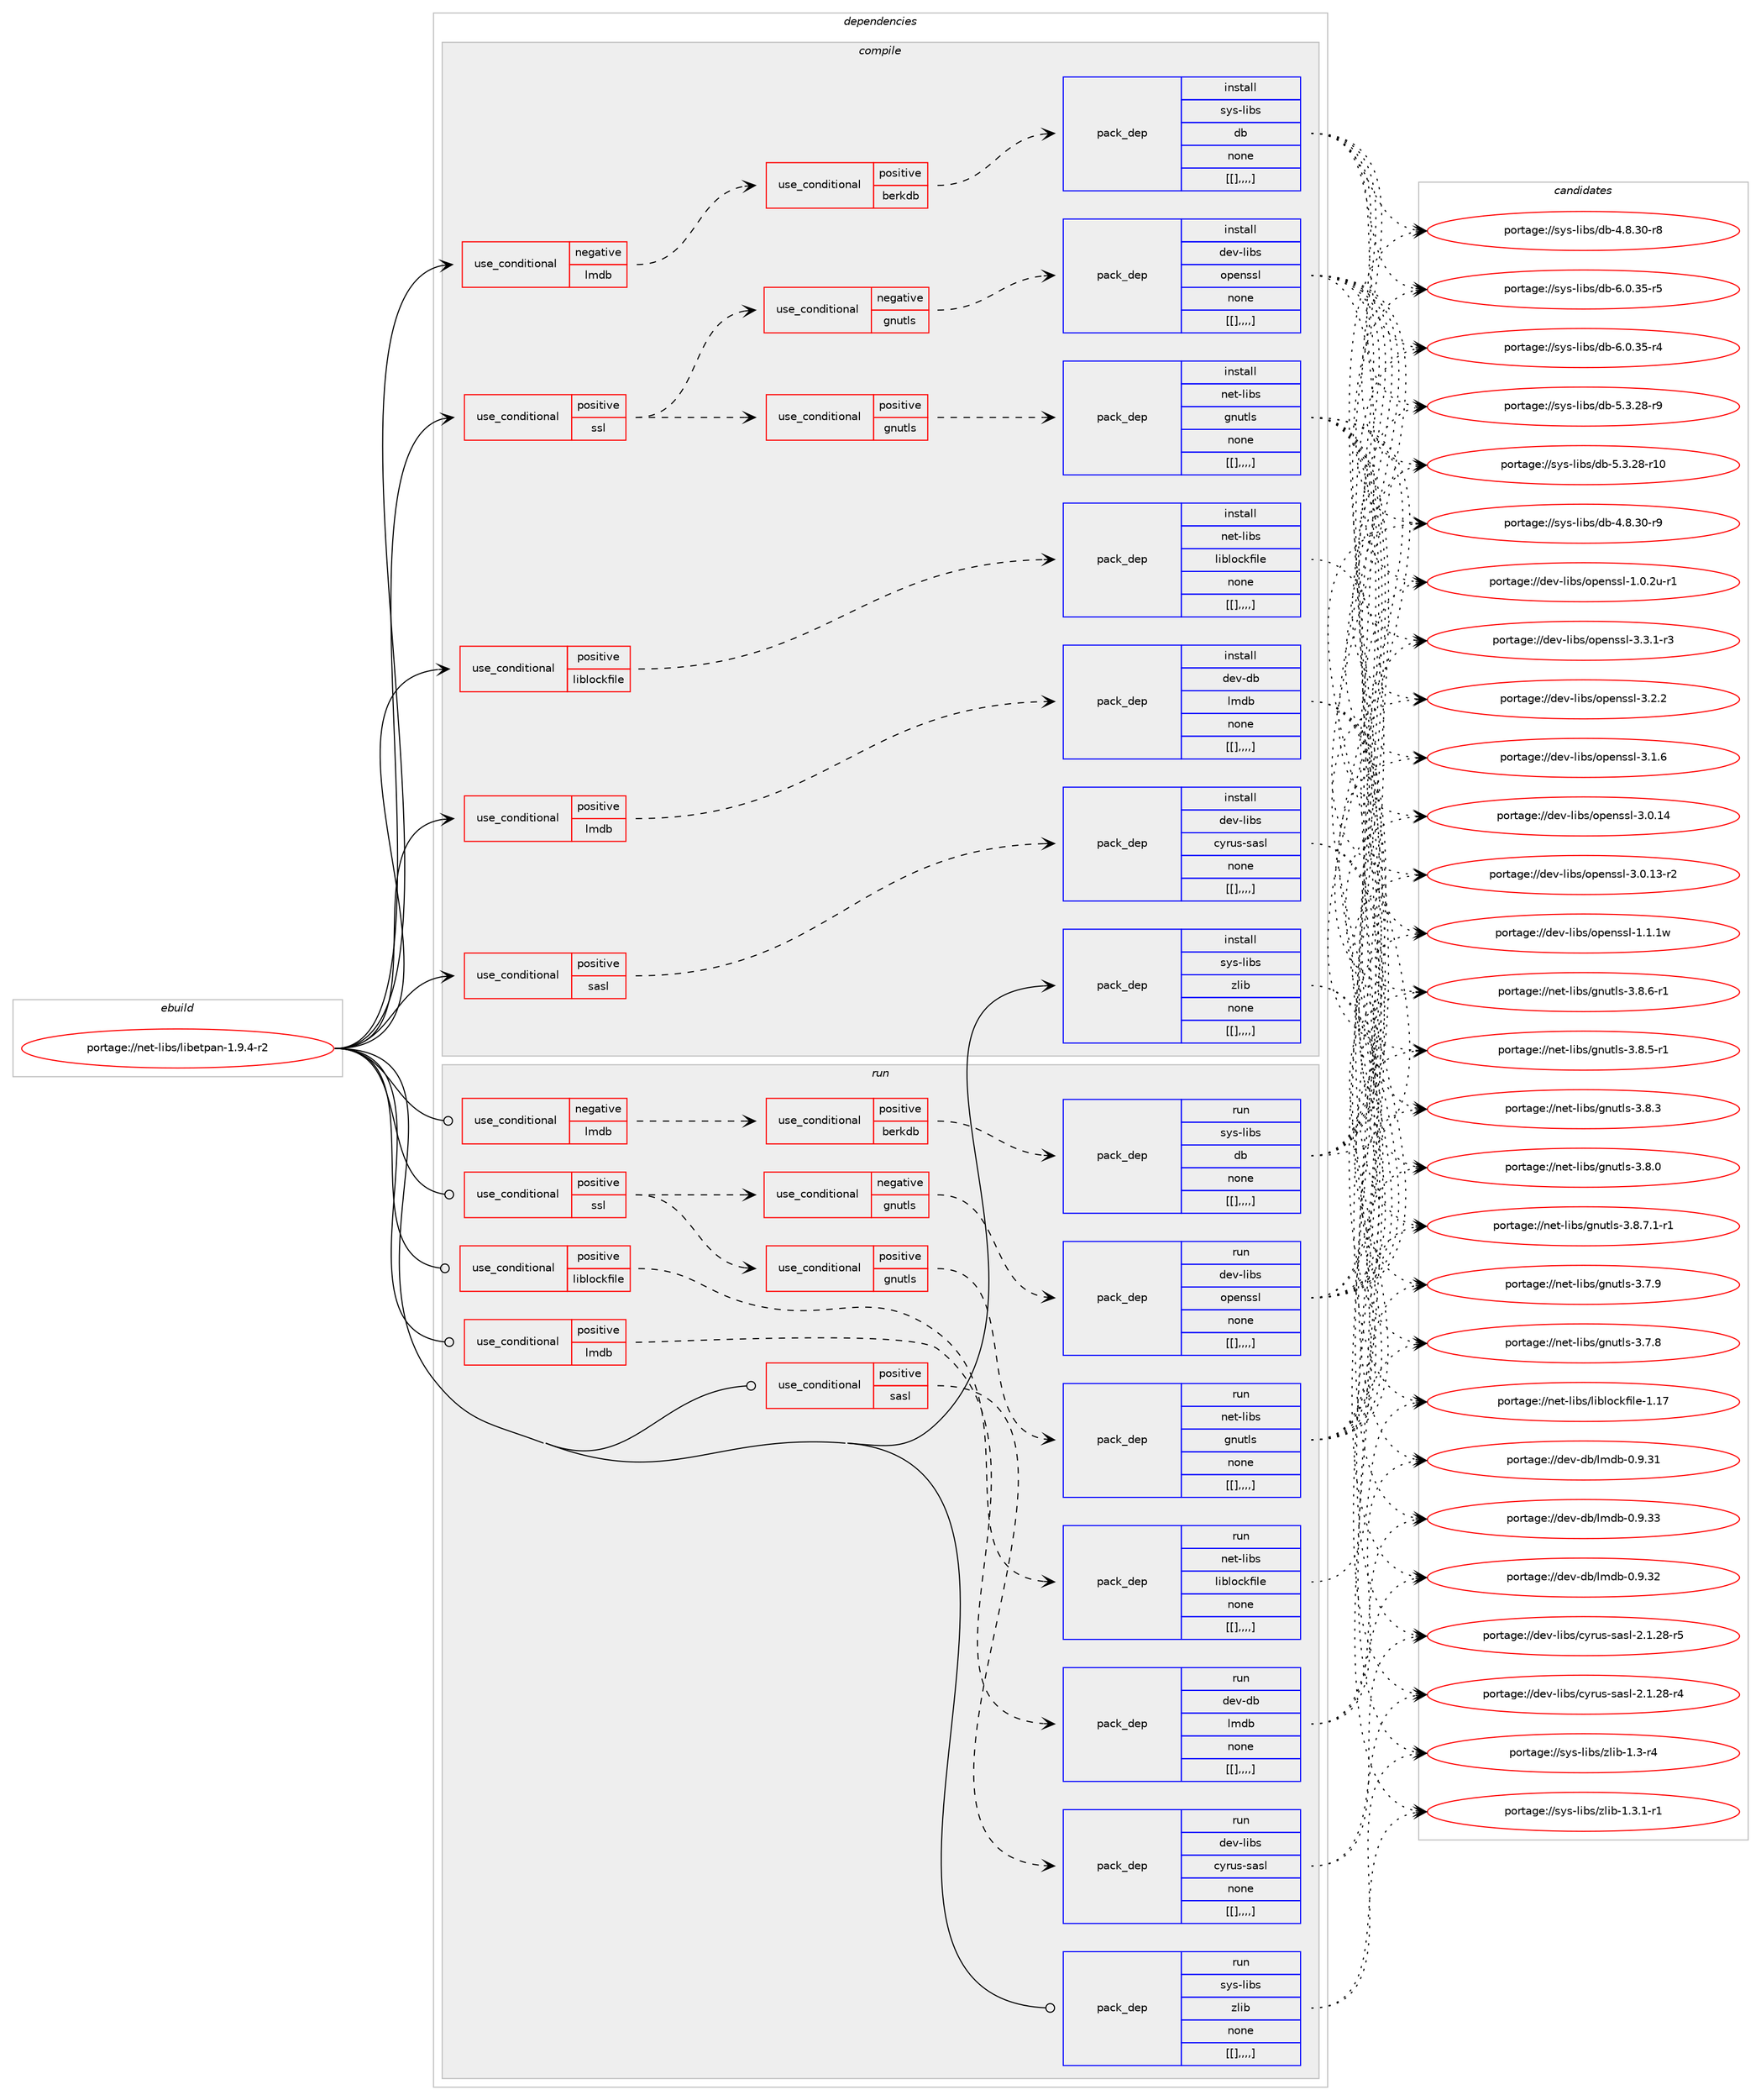 digraph prolog {

# *************
# Graph options
# *************

newrank=true;
concentrate=true;
compound=true;
graph [rankdir=LR,fontname=Helvetica,fontsize=10,ranksep=1.5];#, ranksep=2.5, nodesep=0.2];
edge  [arrowhead=vee];
node  [fontname=Helvetica,fontsize=10];

# **********
# The ebuild
# **********

subgraph cluster_leftcol {
color=gray;
label=<<i>ebuild</i>>;
id [label="portage://net-libs/libetpan-1.9.4-r2", color=red, width=4, href="../net-libs/libetpan-1.9.4-r2.svg"];
}

# ****************
# The dependencies
# ****************

subgraph cluster_midcol {
color=gray;
label=<<i>dependencies</i>>;
subgraph cluster_compile {
fillcolor="#eeeeee";
style=filled;
label=<<i>compile</i>>;
subgraph cond98489 {
dependency378314 [label=<<TABLE BORDER="0" CELLBORDER="1" CELLSPACING="0" CELLPADDING="4"><TR><TD ROWSPAN="3" CELLPADDING="10">use_conditional</TD></TR><TR><TD>negative</TD></TR><TR><TD>lmdb</TD></TR></TABLE>>, shape=none, color=red];
subgraph cond98490 {
dependency378315 [label=<<TABLE BORDER="0" CELLBORDER="1" CELLSPACING="0" CELLPADDING="4"><TR><TD ROWSPAN="3" CELLPADDING="10">use_conditional</TD></TR><TR><TD>positive</TD></TR><TR><TD>berkdb</TD></TR></TABLE>>, shape=none, color=red];
subgraph pack277011 {
dependency378316 [label=<<TABLE BORDER="0" CELLBORDER="1" CELLSPACING="0" CELLPADDING="4" WIDTH="220"><TR><TD ROWSPAN="6" CELLPADDING="30">pack_dep</TD></TR><TR><TD WIDTH="110">install</TD></TR><TR><TD>sys-libs</TD></TR><TR><TD>db</TD></TR><TR><TD>none</TD></TR><TR><TD>[[],,,,]</TD></TR></TABLE>>, shape=none, color=blue];
}
dependency378315:e -> dependency378316:w [weight=20,style="dashed",arrowhead="vee"];
}
dependency378314:e -> dependency378315:w [weight=20,style="dashed",arrowhead="vee"];
}
id:e -> dependency378314:w [weight=20,style="solid",arrowhead="vee"];
subgraph cond98491 {
dependency378317 [label=<<TABLE BORDER="0" CELLBORDER="1" CELLSPACING="0" CELLPADDING="4"><TR><TD ROWSPAN="3" CELLPADDING="10">use_conditional</TD></TR><TR><TD>positive</TD></TR><TR><TD>liblockfile</TD></TR></TABLE>>, shape=none, color=red];
subgraph pack277012 {
dependency378318 [label=<<TABLE BORDER="0" CELLBORDER="1" CELLSPACING="0" CELLPADDING="4" WIDTH="220"><TR><TD ROWSPAN="6" CELLPADDING="30">pack_dep</TD></TR><TR><TD WIDTH="110">install</TD></TR><TR><TD>net-libs</TD></TR><TR><TD>liblockfile</TD></TR><TR><TD>none</TD></TR><TR><TD>[[],,,,]</TD></TR></TABLE>>, shape=none, color=blue];
}
dependency378317:e -> dependency378318:w [weight=20,style="dashed",arrowhead="vee"];
}
id:e -> dependency378317:w [weight=20,style="solid",arrowhead="vee"];
subgraph cond98492 {
dependency378319 [label=<<TABLE BORDER="0" CELLBORDER="1" CELLSPACING="0" CELLPADDING="4"><TR><TD ROWSPAN="3" CELLPADDING="10">use_conditional</TD></TR><TR><TD>positive</TD></TR><TR><TD>lmdb</TD></TR></TABLE>>, shape=none, color=red];
subgraph pack277013 {
dependency378320 [label=<<TABLE BORDER="0" CELLBORDER="1" CELLSPACING="0" CELLPADDING="4" WIDTH="220"><TR><TD ROWSPAN="6" CELLPADDING="30">pack_dep</TD></TR><TR><TD WIDTH="110">install</TD></TR><TR><TD>dev-db</TD></TR><TR><TD>lmdb</TD></TR><TR><TD>none</TD></TR><TR><TD>[[],,,,]</TD></TR></TABLE>>, shape=none, color=blue];
}
dependency378319:e -> dependency378320:w [weight=20,style="dashed",arrowhead="vee"];
}
id:e -> dependency378319:w [weight=20,style="solid",arrowhead="vee"];
subgraph cond98493 {
dependency378321 [label=<<TABLE BORDER="0" CELLBORDER="1" CELLSPACING="0" CELLPADDING="4"><TR><TD ROWSPAN="3" CELLPADDING="10">use_conditional</TD></TR><TR><TD>positive</TD></TR><TR><TD>sasl</TD></TR></TABLE>>, shape=none, color=red];
subgraph pack277014 {
dependency378322 [label=<<TABLE BORDER="0" CELLBORDER="1" CELLSPACING="0" CELLPADDING="4" WIDTH="220"><TR><TD ROWSPAN="6" CELLPADDING="30">pack_dep</TD></TR><TR><TD WIDTH="110">install</TD></TR><TR><TD>dev-libs</TD></TR><TR><TD>cyrus-sasl</TD></TR><TR><TD>none</TD></TR><TR><TD>[[],,,,]</TD></TR></TABLE>>, shape=none, color=blue];
}
dependency378321:e -> dependency378322:w [weight=20,style="dashed",arrowhead="vee"];
}
id:e -> dependency378321:w [weight=20,style="solid",arrowhead="vee"];
subgraph cond98494 {
dependency378323 [label=<<TABLE BORDER="0" CELLBORDER="1" CELLSPACING="0" CELLPADDING="4"><TR><TD ROWSPAN="3" CELLPADDING="10">use_conditional</TD></TR><TR><TD>positive</TD></TR><TR><TD>ssl</TD></TR></TABLE>>, shape=none, color=red];
subgraph cond98495 {
dependency378324 [label=<<TABLE BORDER="0" CELLBORDER="1" CELLSPACING="0" CELLPADDING="4"><TR><TD ROWSPAN="3" CELLPADDING="10">use_conditional</TD></TR><TR><TD>positive</TD></TR><TR><TD>gnutls</TD></TR></TABLE>>, shape=none, color=red];
subgraph pack277015 {
dependency378325 [label=<<TABLE BORDER="0" CELLBORDER="1" CELLSPACING="0" CELLPADDING="4" WIDTH="220"><TR><TD ROWSPAN="6" CELLPADDING="30">pack_dep</TD></TR><TR><TD WIDTH="110">install</TD></TR><TR><TD>net-libs</TD></TR><TR><TD>gnutls</TD></TR><TR><TD>none</TD></TR><TR><TD>[[],,,,]</TD></TR></TABLE>>, shape=none, color=blue];
}
dependency378324:e -> dependency378325:w [weight=20,style="dashed",arrowhead="vee"];
}
dependency378323:e -> dependency378324:w [weight=20,style="dashed",arrowhead="vee"];
subgraph cond98496 {
dependency378326 [label=<<TABLE BORDER="0" CELLBORDER="1" CELLSPACING="0" CELLPADDING="4"><TR><TD ROWSPAN="3" CELLPADDING="10">use_conditional</TD></TR><TR><TD>negative</TD></TR><TR><TD>gnutls</TD></TR></TABLE>>, shape=none, color=red];
subgraph pack277016 {
dependency378327 [label=<<TABLE BORDER="0" CELLBORDER="1" CELLSPACING="0" CELLPADDING="4" WIDTH="220"><TR><TD ROWSPAN="6" CELLPADDING="30">pack_dep</TD></TR><TR><TD WIDTH="110">install</TD></TR><TR><TD>dev-libs</TD></TR><TR><TD>openssl</TD></TR><TR><TD>none</TD></TR><TR><TD>[[],,,,]</TD></TR></TABLE>>, shape=none, color=blue];
}
dependency378326:e -> dependency378327:w [weight=20,style="dashed",arrowhead="vee"];
}
dependency378323:e -> dependency378326:w [weight=20,style="dashed",arrowhead="vee"];
}
id:e -> dependency378323:w [weight=20,style="solid",arrowhead="vee"];
subgraph pack277017 {
dependency378328 [label=<<TABLE BORDER="0" CELLBORDER="1" CELLSPACING="0" CELLPADDING="4" WIDTH="220"><TR><TD ROWSPAN="6" CELLPADDING="30">pack_dep</TD></TR><TR><TD WIDTH="110">install</TD></TR><TR><TD>sys-libs</TD></TR><TR><TD>zlib</TD></TR><TR><TD>none</TD></TR><TR><TD>[[],,,,]</TD></TR></TABLE>>, shape=none, color=blue];
}
id:e -> dependency378328:w [weight=20,style="solid",arrowhead="vee"];
}
subgraph cluster_compileandrun {
fillcolor="#eeeeee";
style=filled;
label=<<i>compile and run</i>>;
}
subgraph cluster_run {
fillcolor="#eeeeee";
style=filled;
label=<<i>run</i>>;
subgraph cond98497 {
dependency378329 [label=<<TABLE BORDER="0" CELLBORDER="1" CELLSPACING="0" CELLPADDING="4"><TR><TD ROWSPAN="3" CELLPADDING="10">use_conditional</TD></TR><TR><TD>negative</TD></TR><TR><TD>lmdb</TD></TR></TABLE>>, shape=none, color=red];
subgraph cond98498 {
dependency378330 [label=<<TABLE BORDER="0" CELLBORDER="1" CELLSPACING="0" CELLPADDING="4"><TR><TD ROWSPAN="3" CELLPADDING="10">use_conditional</TD></TR><TR><TD>positive</TD></TR><TR><TD>berkdb</TD></TR></TABLE>>, shape=none, color=red];
subgraph pack277018 {
dependency378331 [label=<<TABLE BORDER="0" CELLBORDER="1" CELLSPACING="0" CELLPADDING="4" WIDTH="220"><TR><TD ROWSPAN="6" CELLPADDING="30">pack_dep</TD></TR><TR><TD WIDTH="110">run</TD></TR><TR><TD>sys-libs</TD></TR><TR><TD>db</TD></TR><TR><TD>none</TD></TR><TR><TD>[[],,,,]</TD></TR></TABLE>>, shape=none, color=blue];
}
dependency378330:e -> dependency378331:w [weight=20,style="dashed",arrowhead="vee"];
}
dependency378329:e -> dependency378330:w [weight=20,style="dashed",arrowhead="vee"];
}
id:e -> dependency378329:w [weight=20,style="solid",arrowhead="odot"];
subgraph cond98499 {
dependency378332 [label=<<TABLE BORDER="0" CELLBORDER="1" CELLSPACING="0" CELLPADDING="4"><TR><TD ROWSPAN="3" CELLPADDING="10">use_conditional</TD></TR><TR><TD>positive</TD></TR><TR><TD>liblockfile</TD></TR></TABLE>>, shape=none, color=red];
subgraph pack277019 {
dependency378333 [label=<<TABLE BORDER="0" CELLBORDER="1" CELLSPACING="0" CELLPADDING="4" WIDTH="220"><TR><TD ROWSPAN="6" CELLPADDING="30">pack_dep</TD></TR><TR><TD WIDTH="110">run</TD></TR><TR><TD>net-libs</TD></TR><TR><TD>liblockfile</TD></TR><TR><TD>none</TD></TR><TR><TD>[[],,,,]</TD></TR></TABLE>>, shape=none, color=blue];
}
dependency378332:e -> dependency378333:w [weight=20,style="dashed",arrowhead="vee"];
}
id:e -> dependency378332:w [weight=20,style="solid",arrowhead="odot"];
subgraph cond98500 {
dependency378334 [label=<<TABLE BORDER="0" CELLBORDER="1" CELLSPACING="0" CELLPADDING="4"><TR><TD ROWSPAN="3" CELLPADDING="10">use_conditional</TD></TR><TR><TD>positive</TD></TR><TR><TD>lmdb</TD></TR></TABLE>>, shape=none, color=red];
subgraph pack277020 {
dependency378335 [label=<<TABLE BORDER="0" CELLBORDER="1" CELLSPACING="0" CELLPADDING="4" WIDTH="220"><TR><TD ROWSPAN="6" CELLPADDING="30">pack_dep</TD></TR><TR><TD WIDTH="110">run</TD></TR><TR><TD>dev-db</TD></TR><TR><TD>lmdb</TD></TR><TR><TD>none</TD></TR><TR><TD>[[],,,,]</TD></TR></TABLE>>, shape=none, color=blue];
}
dependency378334:e -> dependency378335:w [weight=20,style="dashed",arrowhead="vee"];
}
id:e -> dependency378334:w [weight=20,style="solid",arrowhead="odot"];
subgraph cond98501 {
dependency378336 [label=<<TABLE BORDER="0" CELLBORDER="1" CELLSPACING="0" CELLPADDING="4"><TR><TD ROWSPAN="3" CELLPADDING="10">use_conditional</TD></TR><TR><TD>positive</TD></TR><TR><TD>sasl</TD></TR></TABLE>>, shape=none, color=red];
subgraph pack277021 {
dependency378337 [label=<<TABLE BORDER="0" CELLBORDER="1" CELLSPACING="0" CELLPADDING="4" WIDTH="220"><TR><TD ROWSPAN="6" CELLPADDING="30">pack_dep</TD></TR><TR><TD WIDTH="110">run</TD></TR><TR><TD>dev-libs</TD></TR><TR><TD>cyrus-sasl</TD></TR><TR><TD>none</TD></TR><TR><TD>[[],,,,]</TD></TR></TABLE>>, shape=none, color=blue];
}
dependency378336:e -> dependency378337:w [weight=20,style="dashed",arrowhead="vee"];
}
id:e -> dependency378336:w [weight=20,style="solid",arrowhead="odot"];
subgraph cond98502 {
dependency378338 [label=<<TABLE BORDER="0" CELLBORDER="1" CELLSPACING="0" CELLPADDING="4"><TR><TD ROWSPAN="3" CELLPADDING="10">use_conditional</TD></TR><TR><TD>positive</TD></TR><TR><TD>ssl</TD></TR></TABLE>>, shape=none, color=red];
subgraph cond98503 {
dependency378339 [label=<<TABLE BORDER="0" CELLBORDER="1" CELLSPACING="0" CELLPADDING="4"><TR><TD ROWSPAN="3" CELLPADDING="10">use_conditional</TD></TR><TR><TD>positive</TD></TR><TR><TD>gnutls</TD></TR></TABLE>>, shape=none, color=red];
subgraph pack277022 {
dependency378340 [label=<<TABLE BORDER="0" CELLBORDER="1" CELLSPACING="0" CELLPADDING="4" WIDTH="220"><TR><TD ROWSPAN="6" CELLPADDING="30">pack_dep</TD></TR><TR><TD WIDTH="110">run</TD></TR><TR><TD>net-libs</TD></TR><TR><TD>gnutls</TD></TR><TR><TD>none</TD></TR><TR><TD>[[],,,,]</TD></TR></TABLE>>, shape=none, color=blue];
}
dependency378339:e -> dependency378340:w [weight=20,style="dashed",arrowhead="vee"];
}
dependency378338:e -> dependency378339:w [weight=20,style="dashed",arrowhead="vee"];
subgraph cond98504 {
dependency378341 [label=<<TABLE BORDER="0" CELLBORDER="1" CELLSPACING="0" CELLPADDING="4"><TR><TD ROWSPAN="3" CELLPADDING="10">use_conditional</TD></TR><TR><TD>negative</TD></TR><TR><TD>gnutls</TD></TR></TABLE>>, shape=none, color=red];
subgraph pack277023 {
dependency378342 [label=<<TABLE BORDER="0" CELLBORDER="1" CELLSPACING="0" CELLPADDING="4" WIDTH="220"><TR><TD ROWSPAN="6" CELLPADDING="30">pack_dep</TD></TR><TR><TD WIDTH="110">run</TD></TR><TR><TD>dev-libs</TD></TR><TR><TD>openssl</TD></TR><TR><TD>none</TD></TR><TR><TD>[[],,,,]</TD></TR></TABLE>>, shape=none, color=blue];
}
dependency378341:e -> dependency378342:w [weight=20,style="dashed",arrowhead="vee"];
}
dependency378338:e -> dependency378341:w [weight=20,style="dashed",arrowhead="vee"];
}
id:e -> dependency378338:w [weight=20,style="solid",arrowhead="odot"];
subgraph pack277024 {
dependency378343 [label=<<TABLE BORDER="0" CELLBORDER="1" CELLSPACING="0" CELLPADDING="4" WIDTH="220"><TR><TD ROWSPAN="6" CELLPADDING="30">pack_dep</TD></TR><TR><TD WIDTH="110">run</TD></TR><TR><TD>sys-libs</TD></TR><TR><TD>zlib</TD></TR><TR><TD>none</TD></TR><TR><TD>[[],,,,]</TD></TR></TABLE>>, shape=none, color=blue];
}
id:e -> dependency378343:w [weight=20,style="solid",arrowhead="odot"];
}
}

# **************
# The candidates
# **************

subgraph cluster_choices {
rank=same;
color=gray;
label=<<i>candidates</i>>;

subgraph choice277011 {
color=black;
nodesep=1;
choice11512111545108105981154710098455446484651534511453 [label="portage://sys-libs/db-6.0.35-r5", color=red, width=4,href="../sys-libs/db-6.0.35-r5.svg"];
choice11512111545108105981154710098455446484651534511452 [label="portage://sys-libs/db-6.0.35-r4", color=red, width=4,href="../sys-libs/db-6.0.35-r4.svg"];
choice11512111545108105981154710098455346514650564511457 [label="portage://sys-libs/db-5.3.28-r9", color=red, width=4,href="../sys-libs/db-5.3.28-r9.svg"];
choice1151211154510810598115471009845534651465056451144948 [label="portage://sys-libs/db-5.3.28-r10", color=red, width=4,href="../sys-libs/db-5.3.28-r10.svg"];
choice11512111545108105981154710098455246564651484511457 [label="portage://sys-libs/db-4.8.30-r9", color=red, width=4,href="../sys-libs/db-4.8.30-r9.svg"];
choice11512111545108105981154710098455246564651484511456 [label="portage://sys-libs/db-4.8.30-r8", color=red, width=4,href="../sys-libs/db-4.8.30-r8.svg"];
dependency378316:e -> choice11512111545108105981154710098455446484651534511453:w [style=dotted,weight="100"];
dependency378316:e -> choice11512111545108105981154710098455446484651534511452:w [style=dotted,weight="100"];
dependency378316:e -> choice11512111545108105981154710098455346514650564511457:w [style=dotted,weight="100"];
dependency378316:e -> choice1151211154510810598115471009845534651465056451144948:w [style=dotted,weight="100"];
dependency378316:e -> choice11512111545108105981154710098455246564651484511457:w [style=dotted,weight="100"];
dependency378316:e -> choice11512111545108105981154710098455246564651484511456:w [style=dotted,weight="100"];
}
subgraph choice277012 {
color=black;
nodesep=1;
choice11010111645108105981154710810598108111991071021051081014549464955 [label="portage://net-libs/liblockfile-1.17", color=red, width=4,href="../net-libs/liblockfile-1.17.svg"];
dependency378318:e -> choice11010111645108105981154710810598108111991071021051081014549464955:w [style=dotted,weight="100"];
}
subgraph choice277013 {
color=black;
nodesep=1;
choice1001011184510098471081091009845484657465151 [label="portage://dev-db/lmdb-0.9.33", color=red, width=4,href="../dev-db/lmdb-0.9.33.svg"];
choice1001011184510098471081091009845484657465150 [label="portage://dev-db/lmdb-0.9.32", color=red, width=4,href="../dev-db/lmdb-0.9.32.svg"];
choice1001011184510098471081091009845484657465149 [label="portage://dev-db/lmdb-0.9.31", color=red, width=4,href="../dev-db/lmdb-0.9.31.svg"];
dependency378320:e -> choice1001011184510098471081091009845484657465151:w [style=dotted,weight="100"];
dependency378320:e -> choice1001011184510098471081091009845484657465150:w [style=dotted,weight="100"];
dependency378320:e -> choice1001011184510098471081091009845484657465149:w [style=dotted,weight="100"];
}
subgraph choice277014 {
color=black;
nodesep=1;
choice100101118451081059811547991211141171154511597115108455046494650564511453 [label="portage://dev-libs/cyrus-sasl-2.1.28-r5", color=red, width=4,href="../dev-libs/cyrus-sasl-2.1.28-r5.svg"];
choice100101118451081059811547991211141171154511597115108455046494650564511452 [label="portage://dev-libs/cyrus-sasl-2.1.28-r4", color=red, width=4,href="../dev-libs/cyrus-sasl-2.1.28-r4.svg"];
dependency378322:e -> choice100101118451081059811547991211141171154511597115108455046494650564511453:w [style=dotted,weight="100"];
dependency378322:e -> choice100101118451081059811547991211141171154511597115108455046494650564511452:w [style=dotted,weight="100"];
}
subgraph choice277015 {
color=black;
nodesep=1;
choice11010111645108105981154710311011711610811545514656465546494511449 [label="portage://net-libs/gnutls-3.8.7.1-r1", color=red, width=4,href="../net-libs/gnutls-3.8.7.1-r1.svg"];
choice1101011164510810598115471031101171161081154551465646544511449 [label="portage://net-libs/gnutls-3.8.6-r1", color=red, width=4,href="../net-libs/gnutls-3.8.6-r1.svg"];
choice1101011164510810598115471031101171161081154551465646534511449 [label="portage://net-libs/gnutls-3.8.5-r1", color=red, width=4,href="../net-libs/gnutls-3.8.5-r1.svg"];
choice110101116451081059811547103110117116108115455146564651 [label="portage://net-libs/gnutls-3.8.3", color=red, width=4,href="../net-libs/gnutls-3.8.3.svg"];
choice110101116451081059811547103110117116108115455146564648 [label="portage://net-libs/gnutls-3.8.0", color=red, width=4,href="../net-libs/gnutls-3.8.0.svg"];
choice110101116451081059811547103110117116108115455146554657 [label="portage://net-libs/gnutls-3.7.9", color=red, width=4,href="../net-libs/gnutls-3.7.9.svg"];
choice110101116451081059811547103110117116108115455146554656 [label="portage://net-libs/gnutls-3.7.8", color=red, width=4,href="../net-libs/gnutls-3.7.8.svg"];
dependency378325:e -> choice11010111645108105981154710311011711610811545514656465546494511449:w [style=dotted,weight="100"];
dependency378325:e -> choice1101011164510810598115471031101171161081154551465646544511449:w [style=dotted,weight="100"];
dependency378325:e -> choice1101011164510810598115471031101171161081154551465646534511449:w [style=dotted,weight="100"];
dependency378325:e -> choice110101116451081059811547103110117116108115455146564651:w [style=dotted,weight="100"];
dependency378325:e -> choice110101116451081059811547103110117116108115455146564648:w [style=dotted,weight="100"];
dependency378325:e -> choice110101116451081059811547103110117116108115455146554657:w [style=dotted,weight="100"];
dependency378325:e -> choice110101116451081059811547103110117116108115455146554656:w [style=dotted,weight="100"];
}
subgraph choice277016 {
color=black;
nodesep=1;
choice1001011184510810598115471111121011101151151084551465146494511451 [label="portage://dev-libs/openssl-3.3.1-r3", color=red, width=4,href="../dev-libs/openssl-3.3.1-r3.svg"];
choice100101118451081059811547111112101110115115108455146504650 [label="portage://dev-libs/openssl-3.2.2", color=red, width=4,href="../dev-libs/openssl-3.2.2.svg"];
choice100101118451081059811547111112101110115115108455146494654 [label="portage://dev-libs/openssl-3.1.6", color=red, width=4,href="../dev-libs/openssl-3.1.6.svg"];
choice10010111845108105981154711111210111011511510845514648464952 [label="portage://dev-libs/openssl-3.0.14", color=red, width=4,href="../dev-libs/openssl-3.0.14.svg"];
choice100101118451081059811547111112101110115115108455146484649514511450 [label="portage://dev-libs/openssl-3.0.13-r2", color=red, width=4,href="../dev-libs/openssl-3.0.13-r2.svg"];
choice100101118451081059811547111112101110115115108454946494649119 [label="portage://dev-libs/openssl-1.1.1w", color=red, width=4,href="../dev-libs/openssl-1.1.1w.svg"];
choice1001011184510810598115471111121011101151151084549464846501174511449 [label="portage://dev-libs/openssl-1.0.2u-r1", color=red, width=4,href="../dev-libs/openssl-1.0.2u-r1.svg"];
dependency378327:e -> choice1001011184510810598115471111121011101151151084551465146494511451:w [style=dotted,weight="100"];
dependency378327:e -> choice100101118451081059811547111112101110115115108455146504650:w [style=dotted,weight="100"];
dependency378327:e -> choice100101118451081059811547111112101110115115108455146494654:w [style=dotted,weight="100"];
dependency378327:e -> choice10010111845108105981154711111210111011511510845514648464952:w [style=dotted,weight="100"];
dependency378327:e -> choice100101118451081059811547111112101110115115108455146484649514511450:w [style=dotted,weight="100"];
dependency378327:e -> choice100101118451081059811547111112101110115115108454946494649119:w [style=dotted,weight="100"];
dependency378327:e -> choice1001011184510810598115471111121011101151151084549464846501174511449:w [style=dotted,weight="100"];
}
subgraph choice277017 {
color=black;
nodesep=1;
choice115121115451081059811547122108105984549465146494511449 [label="portage://sys-libs/zlib-1.3.1-r1", color=red, width=4,href="../sys-libs/zlib-1.3.1-r1.svg"];
choice11512111545108105981154712210810598454946514511452 [label="portage://sys-libs/zlib-1.3-r4", color=red, width=4,href="../sys-libs/zlib-1.3-r4.svg"];
dependency378328:e -> choice115121115451081059811547122108105984549465146494511449:w [style=dotted,weight="100"];
dependency378328:e -> choice11512111545108105981154712210810598454946514511452:w [style=dotted,weight="100"];
}
subgraph choice277018 {
color=black;
nodesep=1;
choice11512111545108105981154710098455446484651534511453 [label="portage://sys-libs/db-6.0.35-r5", color=red, width=4,href="../sys-libs/db-6.0.35-r5.svg"];
choice11512111545108105981154710098455446484651534511452 [label="portage://sys-libs/db-6.0.35-r4", color=red, width=4,href="../sys-libs/db-6.0.35-r4.svg"];
choice11512111545108105981154710098455346514650564511457 [label="portage://sys-libs/db-5.3.28-r9", color=red, width=4,href="../sys-libs/db-5.3.28-r9.svg"];
choice1151211154510810598115471009845534651465056451144948 [label="portage://sys-libs/db-5.3.28-r10", color=red, width=4,href="../sys-libs/db-5.3.28-r10.svg"];
choice11512111545108105981154710098455246564651484511457 [label="portage://sys-libs/db-4.8.30-r9", color=red, width=4,href="../sys-libs/db-4.8.30-r9.svg"];
choice11512111545108105981154710098455246564651484511456 [label="portage://sys-libs/db-4.8.30-r8", color=red, width=4,href="../sys-libs/db-4.8.30-r8.svg"];
dependency378331:e -> choice11512111545108105981154710098455446484651534511453:w [style=dotted,weight="100"];
dependency378331:e -> choice11512111545108105981154710098455446484651534511452:w [style=dotted,weight="100"];
dependency378331:e -> choice11512111545108105981154710098455346514650564511457:w [style=dotted,weight="100"];
dependency378331:e -> choice1151211154510810598115471009845534651465056451144948:w [style=dotted,weight="100"];
dependency378331:e -> choice11512111545108105981154710098455246564651484511457:w [style=dotted,weight="100"];
dependency378331:e -> choice11512111545108105981154710098455246564651484511456:w [style=dotted,weight="100"];
}
subgraph choice277019 {
color=black;
nodesep=1;
choice11010111645108105981154710810598108111991071021051081014549464955 [label="portage://net-libs/liblockfile-1.17", color=red, width=4,href="../net-libs/liblockfile-1.17.svg"];
dependency378333:e -> choice11010111645108105981154710810598108111991071021051081014549464955:w [style=dotted,weight="100"];
}
subgraph choice277020 {
color=black;
nodesep=1;
choice1001011184510098471081091009845484657465151 [label="portage://dev-db/lmdb-0.9.33", color=red, width=4,href="../dev-db/lmdb-0.9.33.svg"];
choice1001011184510098471081091009845484657465150 [label="portage://dev-db/lmdb-0.9.32", color=red, width=4,href="../dev-db/lmdb-0.9.32.svg"];
choice1001011184510098471081091009845484657465149 [label="portage://dev-db/lmdb-0.9.31", color=red, width=4,href="../dev-db/lmdb-0.9.31.svg"];
dependency378335:e -> choice1001011184510098471081091009845484657465151:w [style=dotted,weight="100"];
dependency378335:e -> choice1001011184510098471081091009845484657465150:w [style=dotted,weight="100"];
dependency378335:e -> choice1001011184510098471081091009845484657465149:w [style=dotted,weight="100"];
}
subgraph choice277021 {
color=black;
nodesep=1;
choice100101118451081059811547991211141171154511597115108455046494650564511453 [label="portage://dev-libs/cyrus-sasl-2.1.28-r5", color=red, width=4,href="../dev-libs/cyrus-sasl-2.1.28-r5.svg"];
choice100101118451081059811547991211141171154511597115108455046494650564511452 [label="portage://dev-libs/cyrus-sasl-2.1.28-r4", color=red, width=4,href="../dev-libs/cyrus-sasl-2.1.28-r4.svg"];
dependency378337:e -> choice100101118451081059811547991211141171154511597115108455046494650564511453:w [style=dotted,weight="100"];
dependency378337:e -> choice100101118451081059811547991211141171154511597115108455046494650564511452:w [style=dotted,weight="100"];
}
subgraph choice277022 {
color=black;
nodesep=1;
choice11010111645108105981154710311011711610811545514656465546494511449 [label="portage://net-libs/gnutls-3.8.7.1-r1", color=red, width=4,href="../net-libs/gnutls-3.8.7.1-r1.svg"];
choice1101011164510810598115471031101171161081154551465646544511449 [label="portage://net-libs/gnutls-3.8.6-r1", color=red, width=4,href="../net-libs/gnutls-3.8.6-r1.svg"];
choice1101011164510810598115471031101171161081154551465646534511449 [label="portage://net-libs/gnutls-3.8.5-r1", color=red, width=4,href="../net-libs/gnutls-3.8.5-r1.svg"];
choice110101116451081059811547103110117116108115455146564651 [label="portage://net-libs/gnutls-3.8.3", color=red, width=4,href="../net-libs/gnutls-3.8.3.svg"];
choice110101116451081059811547103110117116108115455146564648 [label="portage://net-libs/gnutls-3.8.0", color=red, width=4,href="../net-libs/gnutls-3.8.0.svg"];
choice110101116451081059811547103110117116108115455146554657 [label="portage://net-libs/gnutls-3.7.9", color=red, width=4,href="../net-libs/gnutls-3.7.9.svg"];
choice110101116451081059811547103110117116108115455146554656 [label="portage://net-libs/gnutls-3.7.8", color=red, width=4,href="../net-libs/gnutls-3.7.8.svg"];
dependency378340:e -> choice11010111645108105981154710311011711610811545514656465546494511449:w [style=dotted,weight="100"];
dependency378340:e -> choice1101011164510810598115471031101171161081154551465646544511449:w [style=dotted,weight="100"];
dependency378340:e -> choice1101011164510810598115471031101171161081154551465646534511449:w [style=dotted,weight="100"];
dependency378340:e -> choice110101116451081059811547103110117116108115455146564651:w [style=dotted,weight="100"];
dependency378340:e -> choice110101116451081059811547103110117116108115455146564648:w [style=dotted,weight="100"];
dependency378340:e -> choice110101116451081059811547103110117116108115455146554657:w [style=dotted,weight="100"];
dependency378340:e -> choice110101116451081059811547103110117116108115455146554656:w [style=dotted,weight="100"];
}
subgraph choice277023 {
color=black;
nodesep=1;
choice1001011184510810598115471111121011101151151084551465146494511451 [label="portage://dev-libs/openssl-3.3.1-r3", color=red, width=4,href="../dev-libs/openssl-3.3.1-r3.svg"];
choice100101118451081059811547111112101110115115108455146504650 [label="portage://dev-libs/openssl-3.2.2", color=red, width=4,href="../dev-libs/openssl-3.2.2.svg"];
choice100101118451081059811547111112101110115115108455146494654 [label="portage://dev-libs/openssl-3.1.6", color=red, width=4,href="../dev-libs/openssl-3.1.6.svg"];
choice10010111845108105981154711111210111011511510845514648464952 [label="portage://dev-libs/openssl-3.0.14", color=red, width=4,href="../dev-libs/openssl-3.0.14.svg"];
choice100101118451081059811547111112101110115115108455146484649514511450 [label="portage://dev-libs/openssl-3.0.13-r2", color=red, width=4,href="../dev-libs/openssl-3.0.13-r2.svg"];
choice100101118451081059811547111112101110115115108454946494649119 [label="portage://dev-libs/openssl-1.1.1w", color=red, width=4,href="../dev-libs/openssl-1.1.1w.svg"];
choice1001011184510810598115471111121011101151151084549464846501174511449 [label="portage://dev-libs/openssl-1.0.2u-r1", color=red, width=4,href="../dev-libs/openssl-1.0.2u-r1.svg"];
dependency378342:e -> choice1001011184510810598115471111121011101151151084551465146494511451:w [style=dotted,weight="100"];
dependency378342:e -> choice100101118451081059811547111112101110115115108455146504650:w [style=dotted,weight="100"];
dependency378342:e -> choice100101118451081059811547111112101110115115108455146494654:w [style=dotted,weight="100"];
dependency378342:e -> choice10010111845108105981154711111210111011511510845514648464952:w [style=dotted,weight="100"];
dependency378342:e -> choice100101118451081059811547111112101110115115108455146484649514511450:w [style=dotted,weight="100"];
dependency378342:e -> choice100101118451081059811547111112101110115115108454946494649119:w [style=dotted,weight="100"];
dependency378342:e -> choice1001011184510810598115471111121011101151151084549464846501174511449:w [style=dotted,weight="100"];
}
subgraph choice277024 {
color=black;
nodesep=1;
choice115121115451081059811547122108105984549465146494511449 [label="portage://sys-libs/zlib-1.3.1-r1", color=red, width=4,href="../sys-libs/zlib-1.3.1-r1.svg"];
choice11512111545108105981154712210810598454946514511452 [label="portage://sys-libs/zlib-1.3-r4", color=red, width=4,href="../sys-libs/zlib-1.3-r4.svg"];
dependency378343:e -> choice115121115451081059811547122108105984549465146494511449:w [style=dotted,weight="100"];
dependency378343:e -> choice11512111545108105981154712210810598454946514511452:w [style=dotted,weight="100"];
}
}

}
